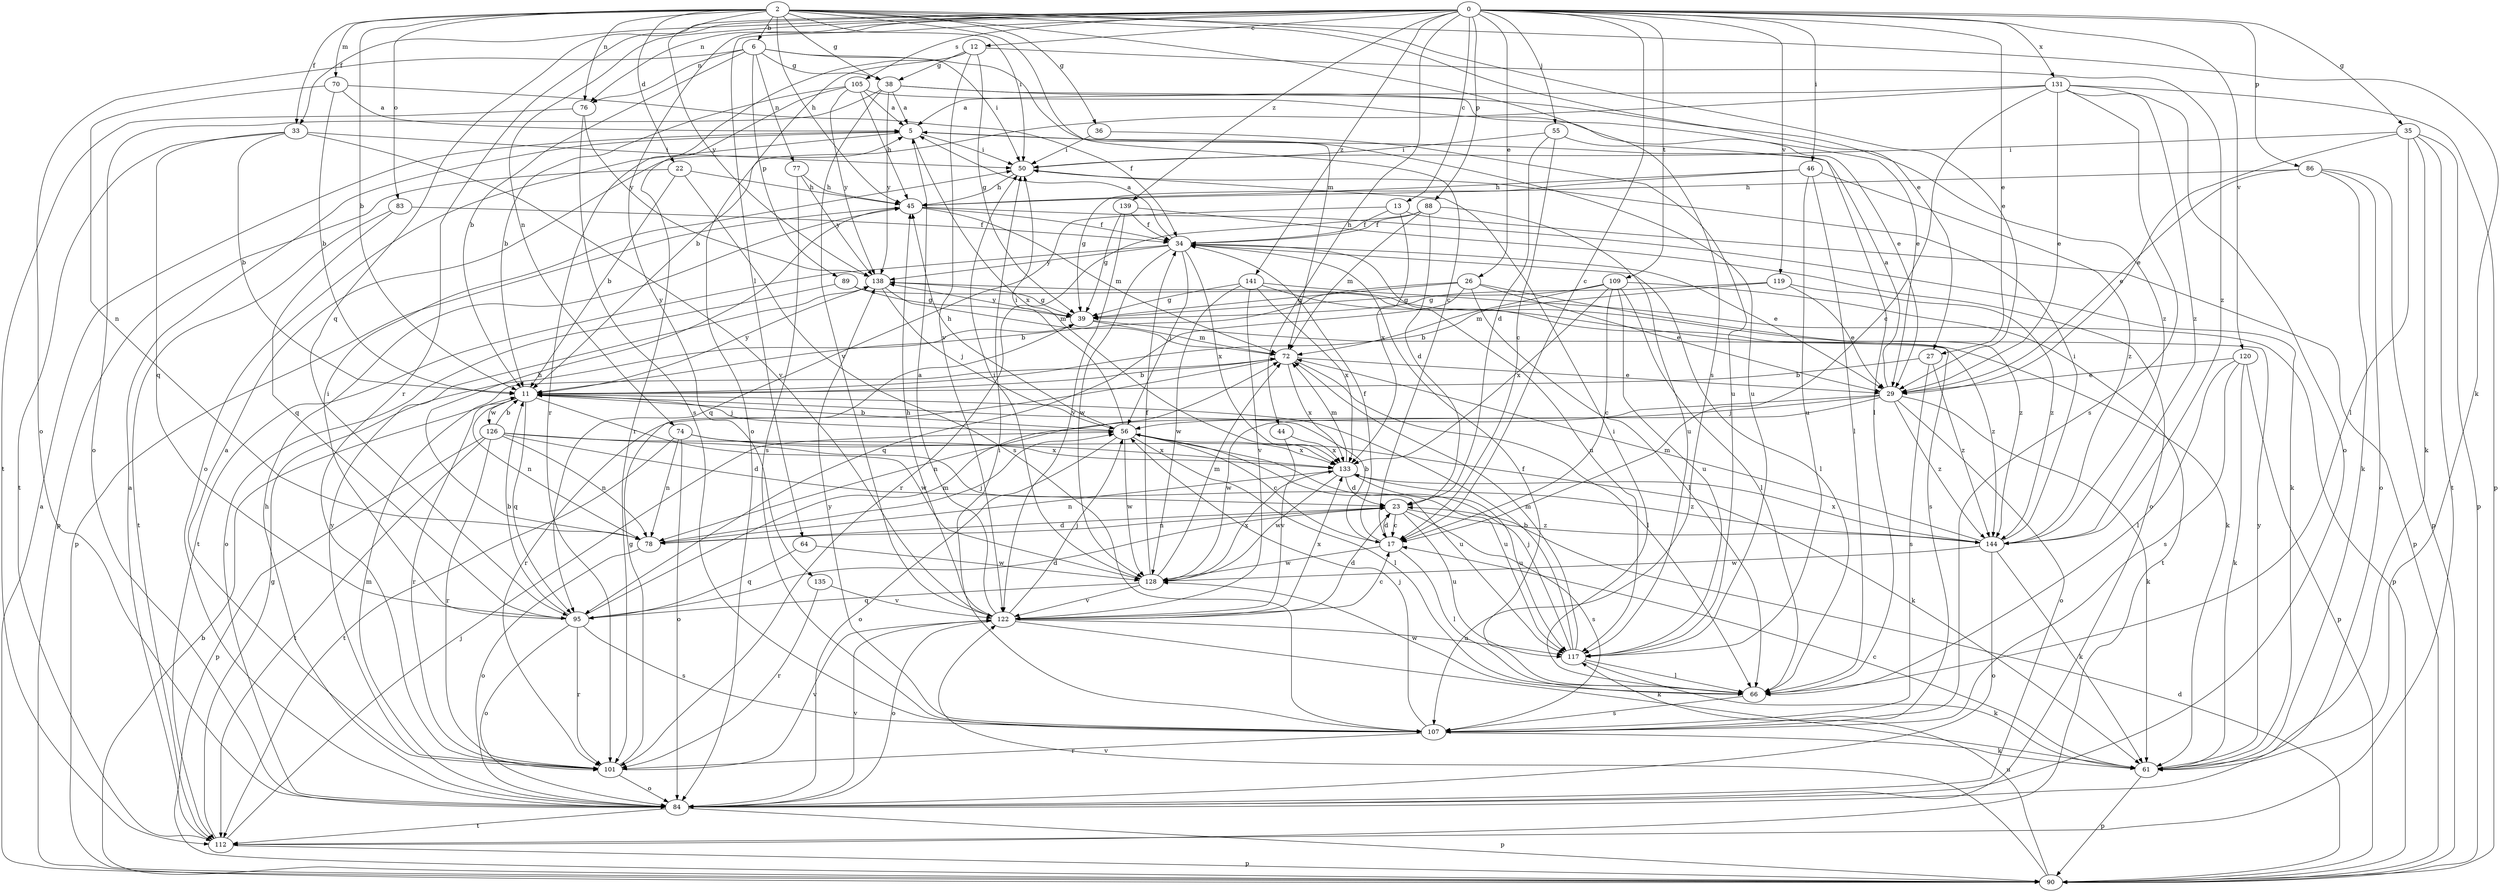 strict digraph  {
0;
2;
5;
6;
11;
12;
13;
17;
22;
23;
26;
27;
29;
33;
34;
35;
36;
38;
39;
44;
45;
46;
50;
55;
56;
61;
64;
66;
70;
72;
74;
76;
77;
78;
83;
84;
86;
88;
89;
90;
95;
101;
105;
107;
109;
112;
117;
119;
120;
122;
126;
128;
131;
133;
135;
138;
139;
141;
144;
0 -> 12  [label=c];
0 -> 13  [label=c];
0 -> 17  [label=c];
0 -> 26  [label=e];
0 -> 27  [label=e];
0 -> 33  [label=f];
0 -> 35  [label=g];
0 -> 44  [label=h];
0 -> 46  [label=i];
0 -> 55  [label=j];
0 -> 64  [label=l];
0 -> 74  [label=n];
0 -> 76  [label=n];
0 -> 86  [label=p];
0 -> 88  [label=p];
0 -> 95  [label=q];
0 -> 101  [label=r];
0 -> 105  [label=s];
0 -> 109  [label=t];
0 -> 119  [label=v];
0 -> 120  [label=v];
0 -> 131  [label=x];
0 -> 135  [label=y];
0 -> 139  [label=z];
0 -> 141  [label=z];
2 -> 6  [label=b];
2 -> 11  [label=b];
2 -> 22  [label=d];
2 -> 27  [label=e];
2 -> 29  [label=e];
2 -> 33  [label=f];
2 -> 36  [label=g];
2 -> 38  [label=g];
2 -> 45  [label=h];
2 -> 50  [label=i];
2 -> 61  [label=k];
2 -> 70  [label=m];
2 -> 72  [label=m];
2 -> 76  [label=n];
2 -> 83  [label=o];
2 -> 107  [label=s];
2 -> 138  [label=y];
5 -> 50  [label=i];
5 -> 84  [label=o];
5 -> 117  [label=u];
5 -> 133  [label=x];
6 -> 11  [label=b];
6 -> 17  [label=c];
6 -> 38  [label=g];
6 -> 50  [label=i];
6 -> 76  [label=n];
6 -> 77  [label=n];
6 -> 84  [label=o];
6 -> 89  [label=p];
11 -> 56  [label=j];
11 -> 78  [label=n];
11 -> 95  [label=q];
11 -> 101  [label=r];
11 -> 126  [label=w];
11 -> 128  [label=w];
11 -> 138  [label=y];
12 -> 38  [label=g];
12 -> 39  [label=g];
12 -> 84  [label=o];
12 -> 101  [label=r];
12 -> 122  [label=v];
12 -> 144  [label=z];
13 -> 34  [label=f];
13 -> 90  [label=p];
13 -> 95  [label=q];
13 -> 133  [label=x];
17 -> 11  [label=b];
17 -> 23  [label=d];
17 -> 34  [label=f];
17 -> 66  [label=l];
17 -> 128  [label=w];
22 -> 11  [label=b];
22 -> 45  [label=h];
22 -> 90  [label=p];
22 -> 107  [label=s];
23 -> 17  [label=c];
23 -> 78  [label=n];
23 -> 107  [label=s];
23 -> 117  [label=u];
23 -> 144  [label=z];
26 -> 11  [label=b];
26 -> 29  [label=e];
26 -> 39  [label=g];
26 -> 66  [label=l];
26 -> 95  [label=q];
26 -> 144  [label=z];
27 -> 11  [label=b];
27 -> 107  [label=s];
27 -> 144  [label=z];
29 -> 5  [label=a];
29 -> 56  [label=j];
29 -> 61  [label=k];
29 -> 78  [label=n];
29 -> 84  [label=o];
29 -> 128  [label=w];
29 -> 144  [label=z];
33 -> 11  [label=b];
33 -> 50  [label=i];
33 -> 95  [label=q];
33 -> 112  [label=t];
33 -> 122  [label=v];
34 -> 5  [label=a];
34 -> 29  [label=e];
34 -> 56  [label=j];
34 -> 66  [label=l];
34 -> 112  [label=t];
34 -> 117  [label=u];
34 -> 128  [label=w];
34 -> 133  [label=x];
34 -> 138  [label=y];
35 -> 29  [label=e];
35 -> 50  [label=i];
35 -> 61  [label=k];
35 -> 66  [label=l];
35 -> 90  [label=p];
35 -> 112  [label=t];
36 -> 50  [label=i];
36 -> 117  [label=u];
38 -> 5  [label=a];
38 -> 29  [label=e];
38 -> 84  [label=o];
38 -> 122  [label=v];
38 -> 138  [label=y];
38 -> 144  [label=z];
39 -> 72  [label=m];
39 -> 138  [label=y];
39 -> 144  [label=z];
44 -> 122  [label=v];
44 -> 133  [label=x];
45 -> 34  [label=f];
45 -> 61  [label=k];
45 -> 72  [label=m];
45 -> 90  [label=p];
46 -> 39  [label=g];
46 -> 45  [label=h];
46 -> 66  [label=l];
46 -> 117  [label=u];
46 -> 144  [label=z];
50 -> 45  [label=h];
55 -> 17  [label=c];
55 -> 23  [label=d];
55 -> 50  [label=i];
55 -> 66  [label=l];
56 -> 11  [label=b];
56 -> 17  [label=c];
56 -> 45  [label=h];
56 -> 50  [label=i];
56 -> 66  [label=l];
56 -> 84  [label=o];
56 -> 117  [label=u];
56 -> 128  [label=w];
56 -> 133  [label=x];
61 -> 17  [label=c];
61 -> 90  [label=p];
61 -> 138  [label=y];
64 -> 95  [label=q];
64 -> 128  [label=w];
66 -> 34  [label=f];
66 -> 50  [label=i];
66 -> 107  [label=s];
66 -> 128  [label=w];
70 -> 5  [label=a];
70 -> 11  [label=b];
70 -> 34  [label=f];
70 -> 78  [label=n];
72 -> 11  [label=b];
72 -> 29  [label=e];
72 -> 66  [label=l];
72 -> 101  [label=r];
72 -> 133  [label=x];
74 -> 61  [label=k];
74 -> 78  [label=n];
74 -> 84  [label=o];
74 -> 112  [label=t];
74 -> 133  [label=x];
76 -> 107  [label=s];
76 -> 112  [label=t];
76 -> 138  [label=y];
77 -> 45  [label=h];
77 -> 107  [label=s];
77 -> 138  [label=y];
78 -> 23  [label=d];
78 -> 45  [label=h];
78 -> 56  [label=j];
78 -> 84  [label=o];
83 -> 34  [label=f];
83 -> 95  [label=q];
83 -> 112  [label=t];
84 -> 45  [label=h];
84 -> 72  [label=m];
84 -> 90  [label=p];
84 -> 112  [label=t];
84 -> 122  [label=v];
86 -> 29  [label=e];
86 -> 45  [label=h];
86 -> 61  [label=k];
86 -> 84  [label=o];
86 -> 90  [label=p];
88 -> 23  [label=d];
88 -> 34  [label=f];
88 -> 72  [label=m];
88 -> 101  [label=r];
88 -> 117  [label=u];
89 -> 39  [label=g];
89 -> 61  [label=k];
89 -> 84  [label=o];
90 -> 5  [label=a];
90 -> 11  [label=b];
90 -> 23  [label=d];
90 -> 117  [label=u];
90 -> 122  [label=v];
95 -> 11  [label=b];
95 -> 23  [label=d];
95 -> 50  [label=i];
95 -> 72  [label=m];
95 -> 84  [label=o];
95 -> 101  [label=r];
95 -> 107  [label=s];
101 -> 5  [label=a];
101 -> 39  [label=g];
101 -> 84  [label=o];
101 -> 122  [label=v];
101 -> 138  [label=y];
105 -> 5  [label=a];
105 -> 11  [label=b];
105 -> 29  [label=e];
105 -> 45  [label=h];
105 -> 101  [label=r];
105 -> 138  [label=y];
107 -> 50  [label=i];
107 -> 56  [label=j];
107 -> 61  [label=k];
107 -> 101  [label=r];
107 -> 138  [label=y];
109 -> 17  [label=c];
109 -> 39  [label=g];
109 -> 66  [label=l];
109 -> 72  [label=m];
109 -> 112  [label=t];
109 -> 117  [label=u];
109 -> 133  [label=x];
112 -> 5  [label=a];
112 -> 39  [label=g];
112 -> 56  [label=j];
112 -> 90  [label=p];
117 -> 11  [label=b];
117 -> 56  [label=j];
117 -> 61  [label=k];
117 -> 66  [label=l];
117 -> 72  [label=m];
119 -> 11  [label=b];
119 -> 29  [label=e];
119 -> 39  [label=g];
119 -> 144  [label=z];
120 -> 29  [label=e];
120 -> 61  [label=k];
120 -> 66  [label=l];
120 -> 90  [label=p];
120 -> 107  [label=s];
122 -> 5  [label=a];
122 -> 17  [label=c];
122 -> 23  [label=d];
122 -> 45  [label=h];
122 -> 56  [label=j];
122 -> 61  [label=k];
122 -> 84  [label=o];
122 -> 117  [label=u];
122 -> 133  [label=x];
126 -> 11  [label=b];
126 -> 23  [label=d];
126 -> 78  [label=n];
126 -> 90  [label=p];
126 -> 101  [label=r];
126 -> 112  [label=t];
126 -> 117  [label=u];
126 -> 133  [label=x];
128 -> 34  [label=f];
128 -> 50  [label=i];
128 -> 72  [label=m];
128 -> 95  [label=q];
128 -> 122  [label=v];
128 -> 133  [label=x];
131 -> 5  [label=a];
131 -> 11  [label=b];
131 -> 17  [label=c];
131 -> 29  [label=e];
131 -> 84  [label=o];
131 -> 90  [label=p];
131 -> 107  [label=s];
131 -> 144  [label=z];
133 -> 23  [label=d];
133 -> 72  [label=m];
133 -> 78  [label=n];
133 -> 117  [label=u];
133 -> 128  [label=w];
133 -> 144  [label=z];
135 -> 101  [label=r];
135 -> 122  [label=v];
138 -> 39  [label=g];
138 -> 56  [label=j];
138 -> 72  [label=m];
139 -> 34  [label=f];
139 -> 39  [label=g];
139 -> 84  [label=o];
139 -> 122  [label=v];
141 -> 39  [label=g];
141 -> 90  [label=p];
141 -> 107  [label=s];
141 -> 122  [label=v];
141 -> 128  [label=w];
141 -> 133  [label=x];
144 -> 50  [label=i];
144 -> 61  [label=k];
144 -> 72  [label=m];
144 -> 84  [label=o];
144 -> 128  [label=w];
144 -> 133  [label=x];
}
